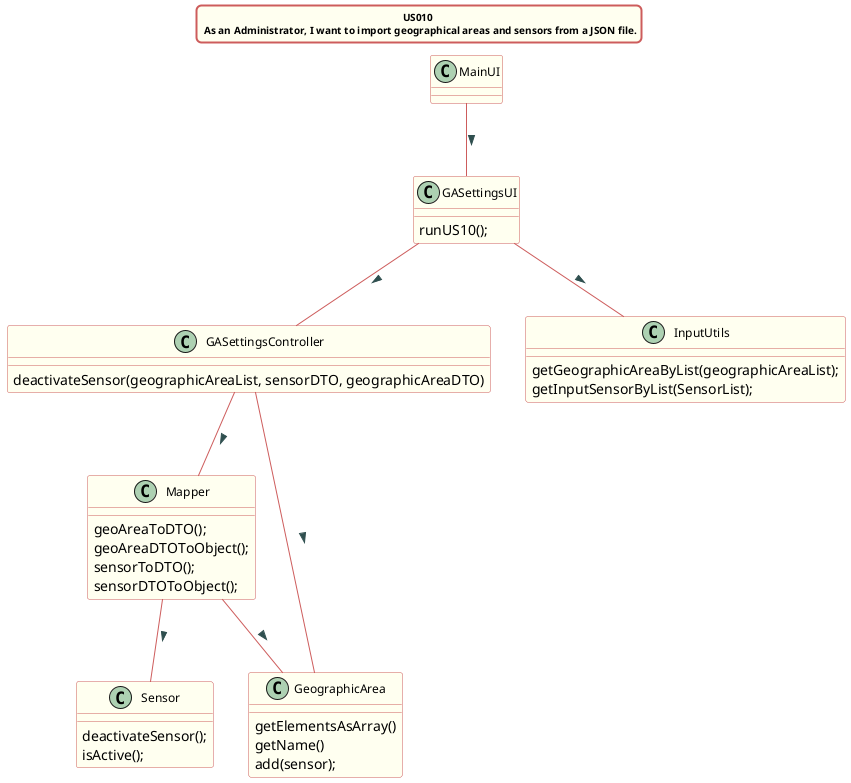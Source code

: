 @startuml

title US010 \n As an Administrator, I want to import geographical areas and sensors from a JSON file.
skinparam titleBorderRoundCorner 10
skinparam titleBorderThickness 2
skinparam titleBorderColor indianred
skinparam titleBackgroundColor ivory
skinparam FontName verdana
skinparam titleFontSize 10


skinparam class {
  BorderColor indianred
  BackgroundColor indianred
  BackgroundColor ivory
   roundcorner 10
   ArrowFontName Verdana
   ArrowColor indianred
   ArrowFontColor darkslategrey
   FontSize 12
}

class GASettingsController
class GASettingsUI
class Mapper
class GeographicArea
class Sensor
class InputUtils

MainUI -- GASettingsUI : >
GASettingsUI -- InputUtils : >
GASettingsUI -- GASettingsController : >
GASettingsController -- Mapper : >
Mapper -- GeographicArea : >
Mapper -- Sensor : >
GASettingsController -- GeographicArea : >


class GASettingsUI {
runUS10();
}

class GASettingsController {
deactivateSensor(geographicAreaList, sensorDTO, geographicAreaDTO)
}

class Mapper {
geoAreaToDTO();
geoAreaDTOToObject();
sensorToDTO();
sensorDTOToObject();
}

class GeographicArea{
getElementsAsArray()
getName()
add(sensor);
}

class InputUtils{
getGeographicAreaByList(geographicAreaList);
getInputSensorByList(SensorList);
}

class Sensor {
deactivateSensor();
isActive();
}


@enduml